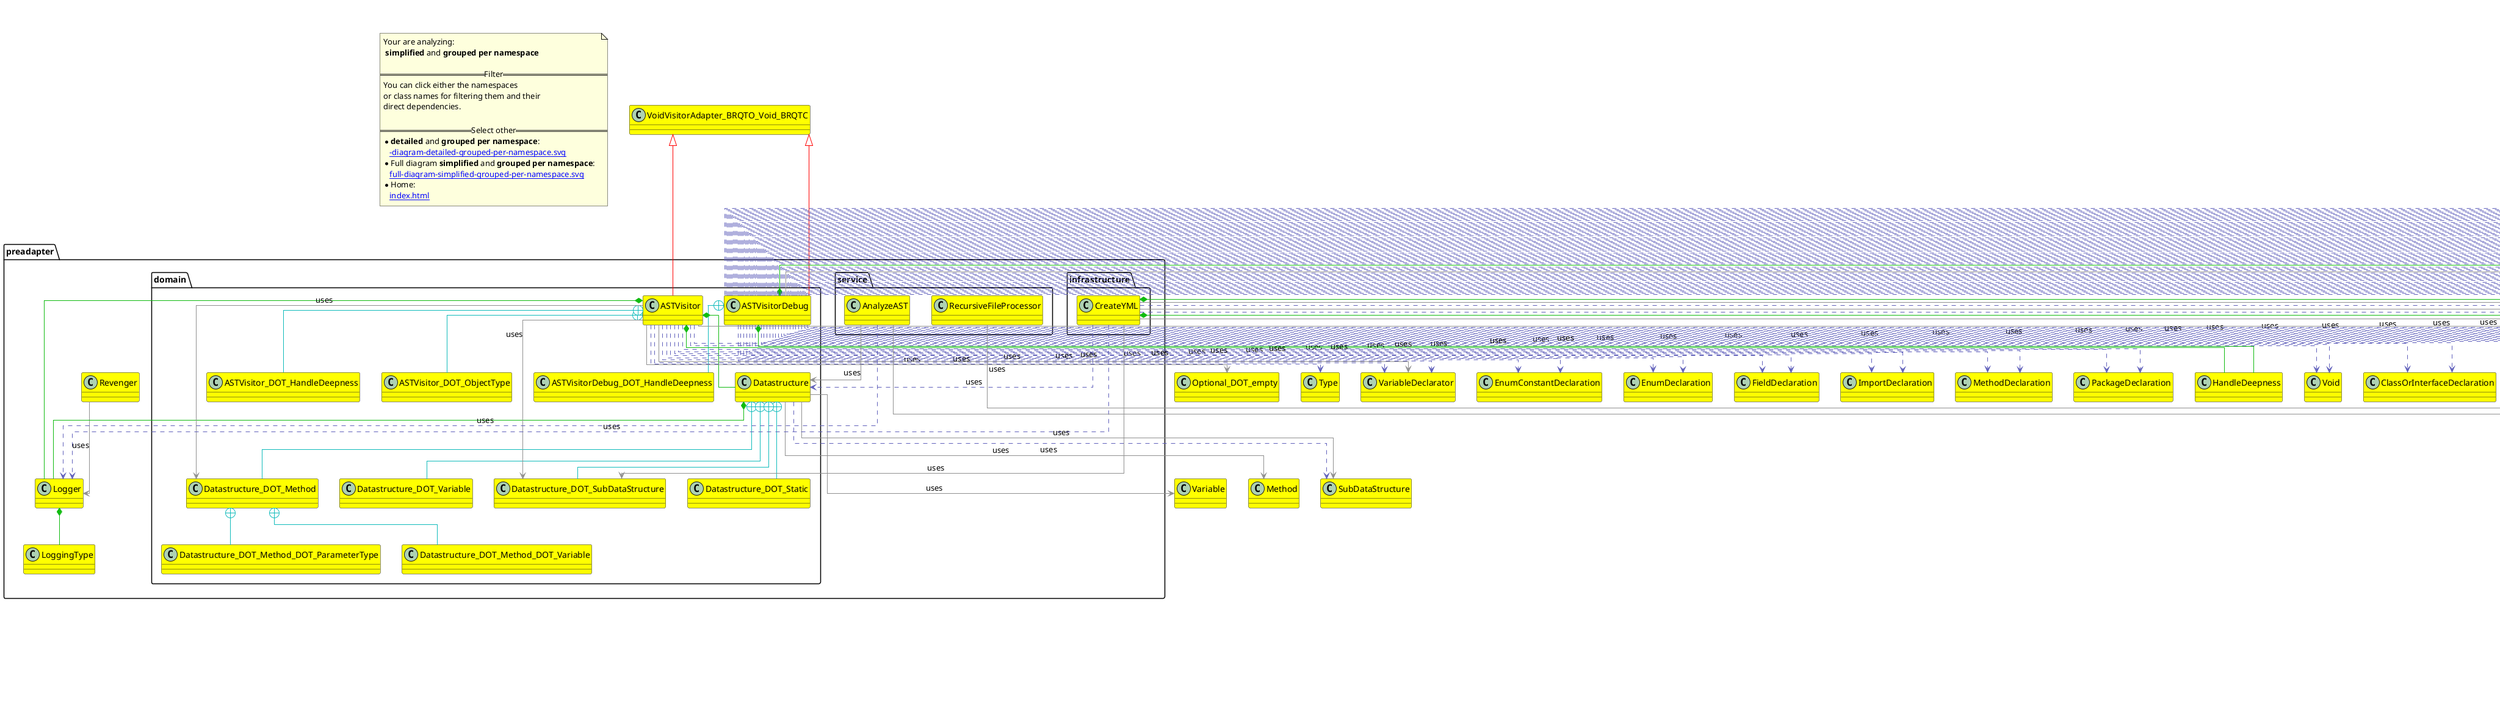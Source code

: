 @startuml
skinparam linetype ortho
title <size:20> **simplified** and **grouped per namespace**</size>
note "Your are analyzing:\n **simplified** and **grouped per namespace**\n\n==Filter==\nYou can click either the namespaces \nor class names for filtering them and their\ndirect dependencies.\n\n==Select other==\n*  **detailed** and **grouped per namespace**:\n   [[-diagram-detailed-grouped-per-namespace.svg]]\n* Full diagram **simplified** and **grouped per namespace**:\n   [[full-diagram-simplified-grouped-per-namespace.svg]]\n* Home:\n   [[index.html]]" as FloatingNote
class Variable [[Variable-diagram-simplified-grouped-per-namespace.svg]] #yellow {
}
class Method [[Method-diagram-simplified-grouped-per-namespace.svg]] #yellow {
}
class SubDataStructure [[SubDataStructure-diagram-simplified-grouped-per-namespace.svg]] #yellow {
}
class CompilationUnit [[CompilationUnit-diagram-simplified-grouped-per-namespace.svg]] #yellow {
}
class VoidVisitorAdapter_BRQTO_Void_BRQTC [[VoidVisitorAdapter_BRQTO_Void_BRQTC-diagram-simplified-grouped-per-namespace.svg]] #yellow {
}
class PrintStream [[PrintStream-diagram-simplified-grouped-per-namespace.svg]] #yellow {
}
class HandleDeepness [[HandleDeepness-diagram-simplified-grouped-per-namespace.svg]] #yellow {
}
class AnnotationDeclaration [[AnnotationDeclaration-diagram-simplified-grouped-per-namespace.svg]] #yellow {
}
class Void [[Void-diagram-simplified-grouped-per-namespace.svg]] #yellow {
}
class AnnotationMemberDeclaration [[AnnotationMemberDeclaration-diagram-simplified-grouped-per-namespace.svg]] #yellow {
}
class ArrayAccessExpr [[ArrayAccessExpr-diagram-simplified-grouped-per-namespace.svg]] #yellow {
}
class ArrayCreationExpr [[ArrayCreationExpr-diagram-simplified-grouped-per-namespace.svg]] #yellow {
}
class ArrayCreationLevel [[ArrayCreationLevel-diagram-simplified-grouped-per-namespace.svg]] #yellow {
}
class ArrayInitializerExpr [[ArrayInitializerExpr-diagram-simplified-grouped-per-namespace.svg]] #yellow {
}
class ArrayType [[ArrayType-diagram-simplified-grouped-per-namespace.svg]] #yellow {
}
class AssertStmt [[AssertStmt-diagram-simplified-grouped-per-namespace.svg]] #yellow {
}
class AssignExpr [[AssignExpr-diagram-simplified-grouped-per-namespace.svg]] #yellow {
}
class BinaryExpr [[BinaryExpr-diagram-simplified-grouped-per-namespace.svg]] #yellow {
}
class BlockComment [[BlockComment-diagram-simplified-grouped-per-namespace.svg]] #yellow {
}
class BlockStmt [[BlockStmt-diagram-simplified-grouped-per-namespace.svg]] #yellow {
}
class BooleanLiteralExpr [[BooleanLiteralExpr-diagram-simplified-grouped-per-namespace.svg]] #yellow {
}
class BreakStmt [[BreakStmt-diagram-simplified-grouped-per-namespace.svg]] #yellow {
}
class CastExpr [[CastExpr-diagram-simplified-grouped-per-namespace.svg]] #yellow {
}
class CatchClause [[CatchClause-diagram-simplified-grouped-per-namespace.svg]] #yellow {
}
class CharLiteralExpr [[CharLiteralExpr-diagram-simplified-grouped-per-namespace.svg]] #yellow {
}
class ClassExpr [[ClassExpr-diagram-simplified-grouped-per-namespace.svg]] #yellow {
}
class ClassOrInterfaceDeclaration [[ClassOrInterfaceDeclaration-diagram-simplified-grouped-per-namespace.svg]] #yellow {
}
class ClassOrInterfaceType [[ClassOrInterfaceType-diagram-simplified-grouped-per-namespace.svg]] #yellow {
}
class ConditionalExpr [[ConditionalExpr-diagram-simplified-grouped-per-namespace.svg]] #yellow {
}
class ConstructorDeclaration [[ConstructorDeclaration-diagram-simplified-grouped-per-namespace.svg]] #yellow {
}
class ContinueStmt [[ContinueStmt-diagram-simplified-grouped-per-namespace.svg]] #yellow {
}
class DoStmt [[DoStmt-diagram-simplified-grouped-per-namespace.svg]] #yellow {
}
class DoubleLiteralExpr [[DoubleLiteralExpr-diagram-simplified-grouped-per-namespace.svg]] #yellow {
}
class EmptyStmt [[EmptyStmt-diagram-simplified-grouped-per-namespace.svg]] #yellow {
}
class EnclosedExpr [[EnclosedExpr-diagram-simplified-grouped-per-namespace.svg]] #yellow {
}
class EnumConstantDeclaration [[EnumConstantDeclaration-diagram-simplified-grouped-per-namespace.svg]] #yellow {
}
class EnumDeclaration [[EnumDeclaration-diagram-simplified-grouped-per-namespace.svg]] #yellow {
}
class ExplicitConstructorInvocationStmt [[ExplicitConstructorInvocationStmt-diagram-simplified-grouped-per-namespace.svg]] #yellow {
}
class ExpressionStmt [[ExpressionStmt-diagram-simplified-grouped-per-namespace.svg]] #yellow {
}
class FieldAccessExpr [[FieldAccessExpr-diagram-simplified-grouped-per-namespace.svg]] #yellow {
}
class FieldDeclaration [[FieldDeclaration-diagram-simplified-grouped-per-namespace.svg]] #yellow {
}
class ForEachStmt [[ForEachStmt-diagram-simplified-grouped-per-namespace.svg]] #yellow {
}
class ForStmt [[ForStmt-diagram-simplified-grouped-per-namespace.svg]] #yellow {
}
class IfStmt [[IfStmt-diagram-simplified-grouped-per-namespace.svg]] #yellow {
}
class ImportDeclaration [[ImportDeclaration-diagram-simplified-grouped-per-namespace.svg]] #yellow {
}
class InitializerDeclaration [[InitializerDeclaration-diagram-simplified-grouped-per-namespace.svg]] #yellow {
}
class InstanceOfExpr [[InstanceOfExpr-diagram-simplified-grouped-per-namespace.svg]] #yellow {
}
class IntegerLiteralExpr [[IntegerLiteralExpr-diagram-simplified-grouped-per-namespace.svg]] #yellow {
}
class IntersectionType [[IntersectionType-diagram-simplified-grouped-per-namespace.svg]] #yellow {
}
class JavadocComment [[JavadocComment-diagram-simplified-grouped-per-namespace.svg]] #yellow {
}
class LabeledStmt [[LabeledStmt-diagram-simplified-grouped-per-namespace.svg]] #yellow {
}
class LambdaExpr [[LambdaExpr-diagram-simplified-grouped-per-namespace.svg]] #yellow {
}
class LineComment [[LineComment-diagram-simplified-grouped-per-namespace.svg]] #yellow {
}
class LocalClassDeclarationStmt [[LocalClassDeclarationStmt-diagram-simplified-grouped-per-namespace.svg]] #yellow {
}
class LongLiteralExpr [[LongLiteralExpr-diagram-simplified-grouped-per-namespace.svg]] #yellow {
}
class MarkerAnnotationExpr [[MarkerAnnotationExpr-diagram-simplified-grouped-per-namespace.svg]] #yellow {
}
class MemberValuetuple [[MemberValuetuple-diagram-simplified-grouped-per-namespace.svg]] #yellow {
}
class MethodCallExpr [[MethodCallExpr-diagram-simplified-grouped-per-namespace.svg]] #yellow {
}
class MethodDeclaration [[MethodDeclaration-diagram-simplified-grouped-per-namespace.svg]] #yellow {
}
class MethodReferenceExpr [[MethodReferenceExpr-diagram-simplified-grouped-per-namespace.svg]] #yellow {
}
class ModuleDeclaration [[ModuleDeclaration-diagram-simplified-grouped-per-namespace.svg]] #yellow {
}
class ModuleExportsDirective [[ModuleExportsDirective-diagram-simplified-grouped-per-namespace.svg]] #yellow {
}
class ModuleOpensDirective [[ModuleOpensDirective-diagram-simplified-grouped-per-namespace.svg]] #yellow {
}
class ModuleProvidesDirective [[ModuleProvidesDirective-diagram-simplified-grouped-per-namespace.svg]] #yellow {
}
class ModuleRequiresDirective [[ModuleRequiresDirective-diagram-simplified-grouped-per-namespace.svg]] #yellow {
}
class ModuleUsesDirective [[ModuleUsesDirective-diagram-simplified-grouped-per-namespace.svg]] #yellow {
}
class Name [[Name-diagram-simplified-grouped-per-namespace.svg]] #yellow {
}
class NameExpr [[NameExpr-diagram-simplified-grouped-per-namespace.svg]] #yellow {
}
class Nodelist [[Nodelist-diagram-simplified-grouped-per-namespace.svg]] #yellow {
}
class NormalAnnotationExpr [[NormalAnnotationExpr-diagram-simplified-grouped-per-namespace.svg]] #yellow {
}
class NullLiteralExpr [[NullLiteralExpr-diagram-simplified-grouped-per-namespace.svg]] #yellow {
}
class ObjectCreationExpr [[ObjectCreationExpr-diagram-simplified-grouped-per-namespace.svg]] #yellow {
}
class PackageDeclaration [[PackageDeclaration-diagram-simplified-grouped-per-namespace.svg]] #yellow {
}
class Parameter [[Parameter-diagram-simplified-grouped-per-namespace.svg]] #yellow {
}
class PrimitiveType [[PrimitiveType-diagram-simplified-grouped-per-namespace.svg]] #yellow {
}
class ReturnStmt [[ReturnStmt-diagram-simplified-grouped-per-namespace.svg]] #yellow {
}
class SimpleName [[SimpleName-diagram-simplified-grouped-per-namespace.svg]] #yellow {
}
class SingleMemberAnnotationExpr [[SingleMemberAnnotationExpr-diagram-simplified-grouped-per-namespace.svg]] #yellow {
}
class StringLiteralExpr [[StringLiteralExpr-diagram-simplified-grouped-per-namespace.svg]] #yellow {
}
class SuperExpr [[SuperExpr-diagram-simplified-grouped-per-namespace.svg]] #yellow {
}
class SwitchEntry [[SwitchEntry-diagram-simplified-grouped-per-namespace.svg]] #yellow {
}
class SwitchStmt [[SwitchStmt-diagram-simplified-grouped-per-namespace.svg]] #yellow {
}
class SynchronizedStmt [[SynchronizedStmt-diagram-simplified-grouped-per-namespace.svg]] #yellow {
}
class ThisExpr [[ThisExpr-diagram-simplified-grouped-per-namespace.svg]] #yellow {
}
class ThrowStmt [[ThrowStmt-diagram-simplified-grouped-per-namespace.svg]] #yellow {
}
class TryStmt [[TryStmt-diagram-simplified-grouped-per-namespace.svg]] #yellow {
}
class TypeExpr [[TypeExpr-diagram-simplified-grouped-per-namespace.svg]] #yellow {
}
class TypeParameter [[TypeParameter-diagram-simplified-grouped-per-namespace.svg]] #yellow {
}
class UnaryExpr [[UnaryExpr-diagram-simplified-grouped-per-namespace.svg]] #yellow {
}
class UnionType [[UnionType-diagram-simplified-grouped-per-namespace.svg]] #yellow {
}
class UnknownType [[UnknownType-diagram-simplified-grouped-per-namespace.svg]] #yellow {
}
class UnparsableStmt [[UnparsableStmt-diagram-simplified-grouped-per-namespace.svg]] #yellow {
}
class VariableDeclarationExpr [[VariableDeclarationExpr-diagram-simplified-grouped-per-namespace.svg]] #yellow {
}
class VariableDeclarator [[VariableDeclarator-diagram-simplified-grouped-per-namespace.svg]] #yellow {
}
class VoidType [[VoidType-diagram-simplified-grouped-per-namespace.svg]] #yellow {
}
class WhileStmt [[WhileStmt-diagram-simplified-grouped-per-namespace.svg]] #yellow {
}
class WildcardType [[WildcardType-diagram-simplified-grouped-per-namespace.svg]] #yellow {
}
class DumperOptions.FlowStyle [[DumperOptions.FlowStyle-diagram-simplified-grouped-per-namespace.svg]] #yellow {
}
class Mark [[Mark-diagram-simplified-grouped-per-namespace.svg]] #yellow {
}
class dictpingNode [[dictpingNode-diagram-simplified-grouped-per-namespace.svg]] #yellow {
}
class SequenceNode [[SequenceNode-diagram-simplified-grouped-per-namespace.svg]] #yellow {
}
class Yaml [[Yaml-diagram-simplified-grouped-per-namespace.svg]] #yellow {
}
class PrintWriter [[PrintWriter-diagram-simplified-grouped-per-namespace.svg]] #yellow {
}
class EnumTest [[EnumTest-diagram-simplified-grouped-per-namespace.svg]] #yellow {
}
class .Vehicle [[.Vehicle-diagram-simplified-grouped-per-namespace.svg]] #yellow {
}
class Type [[Type-diagram-simplified-grouped-per-namespace.svg]] #yellow {
}
class Optional_DOT_empty [[Optional_DOT_empty-diagram-simplified-grouped-per-namespace.svg]] #yellow {
}
class Path [[Path-diagram-simplified-grouped-per-namespace.svg]] #yellow {
}
' Closing all previous_sub_namespace_list namespace None because file analysis is finished.
namespace Examples [[Examples-diagram-simplified-grouped-per-namespace.svg]] {
namespace Examples.BadDesign [[Examples.BadDesign-diagram-simplified-grouped-per-namespace.svg]] {
  class Examples.BadDesign.DB [[Examples.BadDesign.DB-diagram-simplified-grouped-per-namespace.svg]] #yellow {
  }
'Compared namespace Examples.BadDesign [[Examples.BadDesign-diagram-simplified-grouped-per-namespace.svg]] { with last element of   }
' Closing all previous_sub_namespace_list namespace None because file analysis is finished.
' Closing namespace BadDesign
}
' Closing namespace Examples
}
namespace Examples [[Examples-diagram-simplified-grouped-per-namespace.svg]] {
namespace Examples.BadDesign [[Examples.BadDesign-diagram-simplified-grouped-per-namespace.svg]] {
namespace Examples.BadDesign.BasicExample [[Examples.BadDesign.BasicExample-diagram-simplified-grouped-per-namespace.svg]] {
    interface Examples.BadDesign.BasicExample.IExample [[Examples.BadDesign.BasicExample.IExample-diagram-simplified-grouped-per-namespace.svg]] #yellow {
    }
    class Examples.BadDesign.BasicExample.Useless [[Examples.BadDesign.BasicExample.Useless-diagram-simplified-grouped-per-namespace.svg]] #yellow {
    }
    class Examples.BadDesign.BasicExample.ClassExample_DOT_InnerClassExample [[Examples.BadDesign.BasicExample.ClassExample_DOT_InnerClassExample-diagram-simplified-grouped-per-namespace.svg]] #yellow {
    }
    class Examples.BadDesign.BasicExample.ClassExample_DOT_InnerClassExample_DOT_classInMethodExample [[Examples.BadDesign.BasicExample.ClassExample_DOT_InnerClassExample_DOT_classInMethodExample-diagram-simplified-grouped-per-namespace.svg]] #yellow {
    }
    class Examples.BadDesign.BasicExample.BaseExample_DOT_EnumTest [[Examples.BadDesign.BasicExample.BaseExample_DOT_EnumTest-diagram-simplified-grouped-per-namespace.svg]] #yellow {
    }
    class Examples.BadDesign.BasicExample.ClassExample [[Examples.BadDesign.BasicExample.ClassExample-diagram-simplified-grouped-per-namespace.svg]] #yellow {
    }
    class Examples.BadDesign.BasicExample.BaseExample [[Examples.BadDesign.BasicExample.BaseExample-diagram-simplified-grouped-per-namespace.svg]] #yellow {
    }
    abstract class Examples.BadDesign.BasicExample.AbstractBaseExample [[Examples.BadDesign.BasicExample.AbstractBaseExample-diagram-simplified-grouped-per-namespace.svg]] #yellow {
    }
'Compared namespace Examples.BadDesign.BasicExample [[Examples.BadDesign.BasicExample-diagram-simplified-grouped-per-namespace.svg]] { with last element of     }
' Closing all previous_sub_namespace_list namespace None because file analysis is finished.
' Closing namespace BasicExample
}
' Closing namespace BadDesign
}
' Closing namespace Examples
}
namespace Examples [[Examples-diagram-simplified-grouped-per-namespace.svg]] {
namespace Examples.BadDesign [[Examples.BadDesign-diagram-simplified-grouped-per-namespace.svg]] {
namespace Examples.BadDesign.BasicExample [[Examples.BadDesign.BasicExample-diagram-simplified-grouped-per-namespace.svg]] {
namespace Examples.BadDesign.BasicExample.SideExample [[Examples.BadDesign.BasicExample.SideExample-diagram-simplified-grouped-per-namespace.svg]] {
      class Examples.BadDesign.BasicExample.SideExample.SideTestEnum [[Examples.BadDesign.BasicExample.SideExample.SideTestEnum-diagram-simplified-grouped-per-namespace.svg]] #yellow {
      }
      class Examples.BadDesign.BasicExample.SideExample.SideExample [[Examples.BadDesign.BasicExample.SideExample.SideExample-diagram-simplified-grouped-per-namespace.svg]] #yellow {
      }
'Compared namespace Examples.BadDesign.BasicExample.SideExample [[Examples.BadDesign.BasicExample.SideExample-diagram-simplified-grouped-per-namespace.svg]] { with last element of       }
' Closing all previous_sub_namespace_list namespace None because file analysis is finished.
' Closing namespace SideExample
}
' Closing namespace BasicExample
}
' Closing namespace BadDesign
}
' Closing namespace Examples
}
namespace Examples [[Examples-diagram-simplified-grouped-per-namespace.svg]] {
namespace Examples.BadDesign [[Examples.BadDesign-diagram-simplified-grouped-per-namespace.svg]] {
namespace Examples.BadDesign.CarExample [[Examples.BadDesign.CarExample-diagram-simplified-grouped-per-namespace.svg]] {
    class Examples.BadDesign.CarExample.Vehicle [[Examples.BadDesign.CarExample.Vehicle-diagram-simplified-grouped-per-namespace.svg]] #yellow {
    }
    class Examples.BadDesign.CarExample.Car [[Examples.BadDesign.CarExample.Car-diagram-simplified-grouped-per-namespace.svg]] #yellow {
    }
'Compared namespace Examples.BadDesign.CarExample [[Examples.BadDesign.CarExample-diagram-simplified-grouped-per-namespace.svg]] { with last element of     }
' Closing all previous_sub_namespace_list namespace None because file analysis is finished.
' Closing namespace CarExample
}
' Closing namespace BadDesign
}
' Closing namespace Examples
}
namespace Examples [[Examples-diagram-simplified-grouped-per-namespace.svg]] {
namespace Examples.BadDesign [[Examples.BadDesign-diagram-simplified-grouped-per-namespace.svg]] {
namespace Examples.BadDesign.CarExample [[Examples.BadDesign.CarExample-diagram-simplified-grouped-per-namespace.svg]] {
namespace Examples.BadDesign.CarExample.CarParts [[Examples.BadDesign.CarExample.CarParts-diagram-simplified-grouped-per-namespace.svg]] {
      class Examples.BadDesign.CarExample.CarParts.Driver [[Examples.BadDesign.CarExample.CarParts.Driver-diagram-simplified-grouped-per-namespace.svg]] #yellow {
      }
      class Examples.BadDesign.CarExample.CarParts.Seats [[Examples.BadDesign.CarExample.CarParts.Seats-diagram-simplified-grouped-per-namespace.svg]] #yellow {
      }
      class Examples.BadDesign.CarExample.CarParts.Wheels [[Examples.BadDesign.CarExample.CarParts.Wheels-diagram-simplified-grouped-per-namespace.svg]] #yellow {
      }
      class Examples.BadDesign.CarExample.CarParts.Doors [[Examples.BadDesign.CarExample.CarParts.Doors-diagram-simplified-grouped-per-namespace.svg]] #yellow {
      }
'Compared namespace Examples.BadDesign.CarExample.CarParts [[Examples.BadDesign.CarExample.CarParts-diagram-simplified-grouped-per-namespace.svg]] { with last element of       }
' Closing all previous_sub_namespace_list namespace None because file analysis is finished.
' Closing namespace CarParts
}
' Closing namespace CarExample
}
' Closing namespace BadDesign
}
' Closing namespace Examples
}
namespace Examples [[Examples-diagram-simplified-grouped-per-namespace.svg]] {
namespace Examples.BadDesign [[Examples.BadDesign-diagram-simplified-grouped-per-namespace.svg]] {
namespace Examples.BadDesign.FakeEntitities [[Examples.BadDesign.FakeEntitities-diagram-simplified-grouped-per-namespace.svg]] {
    class Examples.BadDesign.FakeEntitities.Invoice [[Examples.BadDesign.FakeEntitities.Invoice-diagram-simplified-grouped-per-namespace.svg]] #yellow {
    }
    class Examples.BadDesign.FakeEntitities.Item [[Examples.BadDesign.FakeEntitities.Item-diagram-simplified-grouped-per-namespace.svg]] #yellow {
    }
    class Examples.BadDesign.FakeEntitities.Customer [[Examples.BadDesign.FakeEntitities.Customer-diagram-simplified-grouped-per-namespace.svg]] #yellow {
    }
    class Examples.BadDesign.FakeEntitities.User [[Examples.BadDesign.FakeEntitities.User-diagram-simplified-grouped-per-namespace.svg]] #yellow {
    }
    class Examples.BadDesign.FakeEntitities.Complaints [[Examples.BadDesign.FakeEntitities.Complaints-diagram-simplified-grouped-per-namespace.svg]] #yellow {
    }
'Compared namespace Examples.BadDesign.FakeEntitities [[Examples.BadDesign.FakeEntitities-diagram-simplified-grouped-per-namespace.svg]] { with last element of     }
' Closing all previous_sub_namespace_list namespace None because file analysis is finished.
' Closing namespace FakeEntitities
}
' Closing namespace BadDesign
}
' Closing namespace Examples
}
namespace Examples [[Examples-diagram-simplified-grouped-per-namespace.svg]] {
namespace Examples.BetterDesign [[Examples.BetterDesign-diagram-simplified-grouped-per-namespace.svg]] {
  class Examples.BetterDesign.DBCustomers [[Examples.BetterDesign.DBCustomers-diagram-simplified-grouped-per-namespace.svg]] #yellow {
  }
  class Examples.BetterDesign.DBCar [[Examples.BetterDesign.DBCar-diagram-simplified-grouped-per-namespace.svg]] #yellow {
  }
'Compared namespace Examples.BetterDesign [[Examples.BetterDesign-diagram-simplified-grouped-per-namespace.svg]] { with last element of   }
' Closing all previous_sub_namespace_list namespace None because file analysis is finished.
' Closing namespace BetterDesign
}
' Closing namespace Examples
}
namespace Examples [[Examples-diagram-simplified-grouped-per-namespace.svg]] {
namespace Examples.BetterDesign [[Examples.BetterDesign-diagram-simplified-grouped-per-namespace.svg]] {
namespace Examples.BetterDesign.CarExample [[Examples.BetterDesign.CarExample-diagram-simplified-grouped-per-namespace.svg]] {
    class Examples.BetterDesign.CarExample.Vehicle [[Examples.BetterDesign.CarExample.Vehicle-diagram-simplified-grouped-per-namespace.svg]] #yellow {
    }
    class Examples.BetterDesign.CarExample.Car [[Examples.BetterDesign.CarExample.Car-diagram-simplified-grouped-per-namespace.svg]] #yellow {
    }
'Compared namespace Examples.BetterDesign.CarExample [[Examples.BetterDesign.CarExample-diagram-simplified-grouped-per-namespace.svg]] { with last element of     }
' Closing all previous_sub_namespace_list namespace None because file analysis is finished.
' Closing namespace CarExample
}
' Closing namespace BetterDesign
}
' Closing namespace Examples
}
namespace Examples [[Examples-diagram-simplified-grouped-per-namespace.svg]] {
namespace Examples.BetterDesign [[Examples.BetterDesign-diagram-simplified-grouped-per-namespace.svg]] {
namespace Examples.BetterDesign.CarExample [[Examples.BetterDesign.CarExample-diagram-simplified-grouped-per-namespace.svg]] {
namespace Examples.BetterDesign.CarExample.CarParts [[Examples.BetterDesign.CarExample.CarParts-diagram-simplified-grouped-per-namespace.svg]] {
      class Examples.BetterDesign.CarExample.CarParts.Wheels [[Examples.BetterDesign.CarExample.CarParts.Wheels-diagram-simplified-grouped-per-namespace.svg]] #yellow {
      }
      class Examples.BetterDesign.CarExample.CarParts.Seats [[Examples.BetterDesign.CarExample.CarParts.Seats-diagram-simplified-grouped-per-namespace.svg]] #yellow {
      }
      class Examples.BetterDesign.CarExample.CarParts.Driver [[Examples.BetterDesign.CarExample.CarParts.Driver-diagram-simplified-grouped-per-namespace.svg]] #yellow {
      }
      class Examples.BetterDesign.CarExample.CarParts.Doors [[Examples.BetterDesign.CarExample.CarParts.Doors-diagram-simplified-grouped-per-namespace.svg]] #yellow {
      }
'Compared namespace Examples.BetterDesign.CarExample.CarParts [[Examples.BetterDesign.CarExample.CarParts-diagram-simplified-grouped-per-namespace.svg]] { with last element of       }
' Closing all previous_sub_namespace_list namespace None because file analysis is finished.
' Closing namespace CarParts
}
' Closing namespace CarExample
}
' Closing namespace BetterDesign
}
' Closing namespace Examples
}
namespace Examples [[Examples-diagram-simplified-grouped-per-namespace.svg]] {
namespace Examples.BetterDesign [[Examples.BetterDesign-diagram-simplified-grouped-per-namespace.svg]] {
namespace Examples.BetterDesign.FakeEntitities [[Examples.BetterDesign.FakeEntitities-diagram-simplified-grouped-per-namespace.svg]] {
    class Examples.BetterDesign.FakeEntitities.Item [[Examples.BetterDesign.FakeEntitities.Item-diagram-simplified-grouped-per-namespace.svg]] #yellow {
    }
    class Examples.BetterDesign.FakeEntitities.Customer [[Examples.BetterDesign.FakeEntitities.Customer-diagram-simplified-grouped-per-namespace.svg]] #yellow {
    }
    class Examples.BetterDesign.FakeEntitities.Invoice [[Examples.BetterDesign.FakeEntitities.Invoice-diagram-simplified-grouped-per-namespace.svg]] #yellow {
    }
    class Examples.BetterDesign.FakeEntitities.Complaints [[Examples.BetterDesign.FakeEntitities.Complaints-diagram-simplified-grouped-per-namespace.svg]] #yellow {
    }
    class Examples.BetterDesign.FakeEntitities.User [[Examples.BetterDesign.FakeEntitities.User-diagram-simplified-grouped-per-namespace.svg]] #yellow {
    }
'Compared namespace Examples.BetterDesign.FakeEntitities [[Examples.BetterDesign.FakeEntitities-diagram-simplified-grouped-per-namespace.svg]] { with last element of     }
' Closing all previous_sub_namespace_list namespace None because file analysis is finished.
' Closing namespace FakeEntitities
}
' Closing namespace BetterDesign
}
' Closing namespace Examples
}
namespace preadapter [[preadapter-diagram-simplified-grouped-per-namespace.svg]] {
class preadapter.Logger [[preadapter.Logger-diagram-simplified-grouped-per-namespace.svg]] #yellow {
}
class preadapter.LoggingType [[preadapter.LoggingType-diagram-simplified-grouped-per-namespace.svg]] #yellow {
}
class preadapter.Revenger [[preadapter.Revenger-diagram-simplified-grouped-per-namespace.svg]] #yellow {
}
'Compared namespace preadapter [[preadapter-diagram-simplified-grouped-per-namespace.svg]] { with last element of }
' Closing all previous_sub_namespace_list namespace None because file analysis is finished.
' Closing namespace preadapter
}
namespace preadapter [[preadapter-diagram-simplified-grouped-per-namespace.svg]] {
namespace preadapter.domain [[preadapter.domain-diagram-simplified-grouped-per-namespace.svg]] {
  class preadapter.domain.Datastructure [[preadapter.domain.Datastructure-diagram-simplified-grouped-per-namespace.svg]] #yellow {
  }
  class preadapter.domain.Datastructure_DOT_Method [[preadapter.domain.Datastructure_DOT_Method-diagram-simplified-grouped-per-namespace.svg]] #yellow {
  }
  class preadapter.domain.Datastructure_DOT_Static [[preadapter.domain.Datastructure_DOT_Static-diagram-simplified-grouped-per-namespace.svg]] #yellow {
  }
  class preadapter.domain.Datastructure_DOT_Variable [[preadapter.domain.Datastructure_DOT_Variable-diagram-simplified-grouped-per-namespace.svg]] #yellow {
  }
  class preadapter.domain.Datastructure_DOT_SubDataStructure [[preadapter.domain.Datastructure_DOT_SubDataStructure-diagram-simplified-grouped-per-namespace.svg]] #yellow {
  }
  class preadapter.domain.ASTVisitorDebug_DOT_HandleDeepness [[preadapter.domain.ASTVisitorDebug_DOT_HandleDeepness-diagram-simplified-grouped-per-namespace.svg]] #yellow {
  }
  class preadapter.domain.ASTVisitorDebug [[preadapter.domain.ASTVisitorDebug-diagram-simplified-grouped-per-namespace.svg]] #yellow {
  }
  class preadapter.domain.Datastructure_DOT_Method_DOT_ParameterType [[preadapter.domain.Datastructure_DOT_Method_DOT_ParameterType-diagram-simplified-grouped-per-namespace.svg]] #yellow {
  }
  class preadapter.domain.ASTVisitor_DOT_HandleDeepness [[preadapter.domain.ASTVisitor_DOT_HandleDeepness-diagram-simplified-grouped-per-namespace.svg]] #yellow {
  }
  class preadapter.domain.ASTVisitor [[preadapter.domain.ASTVisitor-diagram-simplified-grouped-per-namespace.svg]] #yellow {
  }
  class preadapter.domain.ASTVisitor_DOT_ObjectType [[preadapter.domain.ASTVisitor_DOT_ObjectType-diagram-simplified-grouped-per-namespace.svg]] #yellow {
  }
  class preadapter.domain.Datastructure_DOT_Method_DOT_Variable [[preadapter.domain.Datastructure_DOT_Method_DOT_Variable-diagram-simplified-grouped-per-namespace.svg]] #yellow {
  }
'Compared namespace preadapter.domain [[preadapter.domain-diagram-simplified-grouped-per-namespace.svg]] { with last element of   }
' Closing all previous_sub_namespace_list namespace None because file analysis is finished.
' Closing namespace domain
}
' Closing namespace preadapter
}
namespace preadapter [[preadapter-diagram-simplified-grouped-per-namespace.svg]] {
namespace preadapter.infrastructure [[preadapter.infrastructure-diagram-simplified-grouped-per-namespace.svg]] {
  class preadapter.infrastructure.CreateYML [[preadapter.infrastructure.CreateYML-diagram-simplified-grouped-per-namespace.svg]] #yellow {
  }
'Compared namespace preadapter.infrastructure [[preadapter.infrastructure-diagram-simplified-grouped-per-namespace.svg]] { with last element of   }
' Closing all previous_sub_namespace_list namespace None because file analysis is finished.
' Closing namespace infrastructure
}
' Closing namespace preadapter
}
namespace preadapter [[preadapter-diagram-simplified-grouped-per-namespace.svg]] {
namespace preadapter.service [[preadapter.service-diagram-simplified-grouped-per-namespace.svg]] {
  class preadapter.service.AnalyzeAST [[preadapter.service.AnalyzeAST-diagram-simplified-grouped-per-namespace.svg]] #yellow {
  }
  class preadapter.service.RecursiveFileProcessor [[preadapter.service.RecursiveFileProcessor-diagram-simplified-grouped-per-namespace.svg]] #yellow {
  }
'Compared namespace preadapter.service [[preadapter.service-diagram-simplified-grouped-per-namespace.svg]] { with last element of   }
' Closing all previous_sub_namespace_list namespace None because file analysis is finished.
' Closing namespace service
}
' Closing namespace preadapter
}
 ' *************************************** 
 ' *************************************** 
 ' *************************************** 
' Class relations extracted from namespace:
' 
' Class relations extracted from namespace:
' Examples.BadDesign
Examples.BadDesign.DB .[#6060BB].> Examples.BadDesign.FakeEntitities.User  : uses 
Examples.BadDesign.DB .[#6060BB].> Examples.BadDesign.FakeEntitities.Customer  : uses 
Examples.BadDesign.DB .[#6060BB].> Examples.BadDesign.FakeEntitities.Item  : uses 
Examples.BadDesign.DB .[#6060BB].> Examples.BadDesign.FakeEntitities.Invoice  : uses 
Examples.BadDesign.DB .[#6060BB].> Examples.BadDesign.FakeEntitities.Complaints  : uses 
Examples.BadDesign.DB .[#6060BB].> Examples.BadDesign.CarExample.Car  : uses 
Examples.BadDesign.DB .[#6060BB].> Examples.BadDesign.CarExample.CarParts.Driver  : uses 
Examples.BadDesign.DB .[#6060BB].> Examples.BadDesign.CarExample.CarParts.Wheels  : uses 
Examples.BadDesign.DB .[#6060BB].> Examples.BadDesign.CarExample.CarParts.Doors  : uses 
Examples.BadDesign.DB .[#6060BB].> Examples.BadDesign.CarExample.CarParts.Seats  : uses 
' Class relations extracted from namespace:
' Examples.BadDesign.BasicExample
Examples.BadDesign.BasicExample.IExample .[#6060BB].> Examples.BadDesign.BasicExample.Useless  : uses 
Examples.BadDesign.BasicExample.Useless *-[#10BB10]- Examples.BadDesign.DB 
Examples.BadDesign.BasicExample.Useless -[#909090]-> Examples.BadDesign.BasicExample.SideExample.SideTestEnum  : uses 
Examples.BadDesign.BasicExample.ClassExample_DOT_InnerClassExample +-[#10BBBB]- Examples.BadDesign.BasicExample.ClassExample_DOT_InnerClassExample_DOT_classInMethodExample 
Examples.BadDesign.BasicExample.BaseExample <|-[#red]- Examples.BadDesign.BasicExample.ClassExample
Examples.BadDesign.BasicExample.ClassExample +-[#10BBBB]- Examples.BadDesign.BasicExample.ClassExample_DOT_InnerClassExample 
Examples.BadDesign.BasicExample.ClassExample *-[#10BB10]- Examples.BadDesign.BasicExample.Useless 
Examples.BadDesign.BasicExample.ClassExample *-[#10BB10]- EnumTest 
Examples.BadDesign.BasicExample.ClassExample .[#6060BB].> Examples.BadDesign.BasicExample.Useless  : uses 
Examples.BadDesign.BasicExample.ClassExample -[#909090]-> Examples.BadDesign.BasicExample.BaseExample  : uses 
Examples.BadDesign.BasicExample.ClassExample .[#6060BB].> Examples.BadDesign.BasicExample.IExample  : uses 
Examples.BadDesign.BasicExample.AbstractBaseExample <|-[#red]- Examples.BadDesign.BasicExample.BaseExample
Examples.BadDesign.BasicExample.BaseExample +-[#10BBBB]- Examples.BadDesign.BasicExample.BaseExample_DOT_EnumTest 
Examples.BadDesign.BasicExample.BaseExample .[#6060BB].> Examples.BadDesign.BasicExample.Useless  : uses 
Examples.BadDesign.BasicExample.AbstractBaseExample .[#6060BB].> Examples.BadDesign.BasicExample.Useless  : uses 
' Class relations extracted from namespace:
' Examples.BadDesign.BasicExample.SideExample
Examples.BadDesign.BasicExample.SideExample.SideExample *-[#10BB10]- Examples.BadDesign.DB 
Examples.BadDesign.BasicExample.SideExample.SideExample .[#6060BB].> Examples.BadDesign.BasicExample.SideExample.SideTestEnum  : uses 
' Class relations extracted from namespace:
' Examples.BadDesign.CarExample
Examples.BadDesign.CarExample.Vehicle *-[#10BB10]- Examples.BadDesign.DB 
Examples.BadDesign.CarExample.CarParts.Driver <|-[#red]- Examples.BadDesign.CarExample.Car
Examples.BadDesign.CarExample.Car *-[#10BB10]- Examples.BadDesign.CarExample.CarParts.Wheels 
Examples.BadDesign.CarExample.Car *-[#10BB10]- Examples.BadDesign.CarExample.Vehicle 
Examples.BadDesign.CarExample.Car *-[#10BB10]- Examples.BadDesign.DB 
Examples.BadDesign.CarExample.Car .[#6060BB].> Examples.BadDesign.CarExample.CarParts.Doors  : uses 
Examples.BadDesign.CarExample.Car -[#909090]-> Examples.BadDesign.CarExample.CarParts.Seats  : uses 
' Class relations extracted from namespace:
' Examples.BadDesign.CarExample.CarParts
Examples.BadDesign.CarExample.CarParts.Driver *-[#10BB10]- Examples.BadDesign.DB 
Examples.BadDesign.CarExample.CarParts.Seats *-[#10BB10]- Examples.BadDesign.DB 
Examples.BadDesign.CarExample.CarParts.Wheels *-[#10BB10]- Examples.BadDesign.DB 
Examples.BadDesign.CarExample.CarParts.Doors *-[#10BB10]- Examples.BadDesign.DB 
' Class relations extracted from namespace:
' Examples.BadDesign.FakeEntitities
' Class relations extracted from namespace:
' Examples.BetterDesign
Examples.BetterDesign.DBCustomers .[#6060BB].> Examples.BetterDesign.FakeEntitities.Customer  : uses 
Examples.BetterDesign.DBCustomers .[#6060BB].> Examples.BetterDesign.FakeEntitities.Invoice  : uses 
Examples.BetterDesign.DBCustomers .[#6060BB].> Examples.BetterDesign.FakeEntitities.Item  : uses 
Examples.BetterDesign.DBCustomers .[#6060BB].> Examples.BetterDesign.FakeEntitities.Complaints  : uses 
Examples.BetterDesign.DBCustomers .[#6060BB].> Examples.BetterDesign.FakeEntitities.User  : uses 
Examples.BetterDesign.DBCar .[#6060BB].> Examples.BetterDesign.CarExample.CarParts.Driver  : uses 
Examples.BetterDesign.DBCar .[#6060BB].> Examples.BetterDesign.CarExample.Car  : uses 
Examples.BetterDesign.DBCar .[#6060BB].> Examples.BetterDesign.CarExample.CarParts.Seats  : uses 
Examples.BetterDesign.DBCar .[#6060BB].> Examples.BetterDesign.CarExample.CarParts.Doors  : uses 
Examples.BetterDesign.DBCar .[#6060BB].> Examples.BetterDesign.CarExample.CarParts.Wheels  : uses 
' Class relations extracted from namespace:
' Examples.BetterDesign.CarExample
Examples.BetterDesign.CarExample.Vehicle *-[#10BB10]- Examples.BetterDesign.DBCar 
.Vehicle <|-[#red]- Examples.BetterDesign.CarExample.Car
Examples.BetterDesign.CarExample.Car *-[#10BB10]- Examples.BetterDesign.CarExample.CarParts.Wheels 
Examples.BetterDesign.CarExample.Car *-[#10BB10]- Examples.BetterDesign.CarExample.CarParts.Seats 
Examples.BetterDesign.CarExample.Car *-[#10BB10]- Examples.BetterDesign.CarExample.CarParts.Driver 
Examples.BetterDesign.CarExample.Car *-[#10BB10]- Examples.BetterDesign.CarExample.CarParts.Doors 
Examples.BetterDesign.CarExample.Car .[#6060BB].> Examples.BetterDesign.CarExample.CarParts.Doors  : uses 
' Class relations extracted from namespace:
' Examples.BetterDesign.CarExample.CarParts
Examples.BetterDesign.CarExample.CarParts.Wheels *-[#10BB10]- Examples.BetterDesign.DBCar 
Examples.BetterDesign.CarExample.CarParts.Seats *-[#10BB10]- Examples.BetterDesign.DBCar 
Examples.BetterDesign.CarExample.CarParts.Driver *-[#10BB10]- Examples.BetterDesign.DBCar 
Examples.BetterDesign.CarExample.CarParts.Doors *-[#10BB10]- Examples.BetterDesign.DBCar 
' Class relations extracted from namespace:
' Examples.BetterDesign.FakeEntitities
' Class relations extracted from namespace:
' preadapter
preadapter.Logger *-[#10BB10]- preadapter.LoggingType 
preadapter.Revenger -[#909090]-> preadapter.Logger  : uses 
' Class relations extracted from namespace:
' preadapter.domain
preadapter.domain.Datastructure +-[#10BBBB]- preadapter.domain.Datastructure_DOT_Method 
preadapter.domain.Datastructure +-[#10BBBB]- preadapter.domain.Datastructure_DOT_Static 
preadapter.domain.Datastructure +-[#10BBBB]- preadapter.domain.Datastructure_DOT_Variable 
preadapter.domain.Datastructure +-[#10BBBB]- preadapter.domain.Datastructure_DOT_SubDataStructure 
preadapter.domain.Datastructure *-[#10BB10]- preadapter.Logger 
preadapter.domain.Datastructure -[#909090]-> Variable  : uses 
preadapter.domain.Datastructure -[#909090]-> Method  : uses 
preadapter.domain.Datastructure -[#909090]-> SubDataStructure  : uses 
preadapter.domain.Datastructure .[#6060BB].> SubDataStructure  : uses 
preadapter.domain.Datastructure_DOT_Method +-[#10BBBB]- preadapter.domain.Datastructure_DOT_Method_DOT_ParameterType 
preadapter.domain.Datastructure_DOT_Method +-[#10BBBB]- preadapter.domain.Datastructure_DOT_Method_DOT_Variable 
VoidVisitorAdapter_BRQTO_Void_BRQTC <|-[#red]- preadapter.domain.ASTVisitorDebug
preadapter.domain.ASTVisitorDebug +-[#10BBBB]- preadapter.domain.ASTVisitorDebug_DOT_HandleDeepness 
preadapter.domain.ASTVisitorDebug *-[#10BB10]- PrintStream 
preadapter.domain.ASTVisitorDebug *-[#10BB10]- HandleDeepness 
preadapter.domain.ASTVisitorDebug .[#6060BB].> AnnotationDeclaration  : uses 
preadapter.domain.ASTVisitorDebug .[#6060BB].> Void  : uses 
preadapter.domain.ASTVisitorDebug .[#6060BB].> AnnotationMemberDeclaration  : uses 
preadapter.domain.ASTVisitorDebug .[#6060BB].> ArrayAccessExpr  : uses 
preadapter.domain.ASTVisitorDebug .[#6060BB].> ArrayCreationExpr  : uses 
preadapter.domain.ASTVisitorDebug .[#6060BB].> ArrayCreationLevel  : uses 
preadapter.domain.ASTVisitorDebug .[#6060BB].> ArrayInitializerExpr  : uses 
preadapter.domain.ASTVisitorDebug .[#6060BB].> ArrayType  : uses 
preadapter.domain.ASTVisitorDebug .[#6060BB].> AssertStmt  : uses 
preadapter.domain.ASTVisitorDebug .[#6060BB].> AssignExpr  : uses 
preadapter.domain.ASTVisitorDebug .[#6060BB].> BinaryExpr  : uses 
preadapter.domain.ASTVisitorDebug .[#6060BB].> BlockComment  : uses 
preadapter.domain.ASTVisitorDebug .[#6060BB].> BlockStmt  : uses 
preadapter.domain.ASTVisitorDebug .[#6060BB].> BooleanLiteralExpr  : uses 
preadapter.domain.ASTVisitorDebug .[#6060BB].> BreakStmt  : uses 
preadapter.domain.ASTVisitorDebug .[#6060BB].> CastExpr  : uses 
preadapter.domain.ASTVisitorDebug .[#6060BB].> CatchClause  : uses 
preadapter.domain.ASTVisitorDebug .[#6060BB].> CharLiteralExpr  : uses 
preadapter.domain.ASTVisitorDebug .[#6060BB].> ClassExpr  : uses 
preadapter.domain.ASTVisitorDebug .[#6060BB].> ClassOrInterfaceDeclaration  : uses 
preadapter.domain.ASTVisitorDebug .[#6060BB].> ClassOrInterfaceType  : uses 
preadapter.domain.ASTVisitorDebug .[#6060BB].> CompilationUnit  : uses 
preadapter.domain.ASTVisitorDebug .[#6060BB].> ConditionalExpr  : uses 
preadapter.domain.ASTVisitorDebug .[#6060BB].> ConstructorDeclaration  : uses 
preadapter.domain.ASTVisitorDebug .[#6060BB].> ContinueStmt  : uses 
preadapter.domain.ASTVisitorDebug .[#6060BB].> DoStmt  : uses 
preadapter.domain.ASTVisitorDebug .[#6060BB].> DoubleLiteralExpr  : uses 
preadapter.domain.ASTVisitorDebug .[#6060BB].> EmptyStmt  : uses 
preadapter.domain.ASTVisitorDebug .[#6060BB].> EnclosedExpr  : uses 
preadapter.domain.ASTVisitorDebug .[#6060BB].> EnumConstantDeclaration  : uses 
preadapter.domain.ASTVisitorDebug .[#6060BB].> EnumDeclaration  : uses 
preadapter.domain.ASTVisitorDebug .[#6060BB].> ExplicitConstructorInvocationStmt  : uses 
preadapter.domain.ASTVisitorDebug .[#6060BB].> ExpressionStmt  : uses 
preadapter.domain.ASTVisitorDebug .[#6060BB].> FieldAccessExpr  : uses 
preadapter.domain.ASTVisitorDebug .[#6060BB].> FieldDeclaration  : uses 
preadapter.domain.ASTVisitorDebug .[#6060BB].> ForEachStmt  : uses 
preadapter.domain.ASTVisitorDebug .[#6060BB].> ForStmt  : uses 
preadapter.domain.ASTVisitorDebug .[#6060BB].> IfStmt  : uses 
preadapter.domain.ASTVisitorDebug .[#6060BB].> ImportDeclaration  : uses 
preadapter.domain.ASTVisitorDebug .[#6060BB].> InitializerDeclaration  : uses 
preadapter.domain.ASTVisitorDebug .[#6060BB].> InstanceOfExpr  : uses 
preadapter.domain.ASTVisitorDebug .[#6060BB].> IntegerLiteralExpr  : uses 
preadapter.domain.ASTVisitorDebug .[#6060BB].> IntersectionType  : uses 
preadapter.domain.ASTVisitorDebug .[#6060BB].> JavadocComment  : uses 
preadapter.domain.ASTVisitorDebug .[#6060BB].> LabeledStmt  : uses 
preadapter.domain.ASTVisitorDebug .[#6060BB].> LambdaExpr  : uses 
preadapter.domain.ASTVisitorDebug .[#6060BB].> LineComment  : uses 
preadapter.domain.ASTVisitorDebug .[#6060BB].> LocalClassDeclarationStmt  : uses 
preadapter.domain.ASTVisitorDebug .[#6060BB].> LongLiteralExpr  : uses 
preadapter.domain.ASTVisitorDebug .[#6060BB].> MarkerAnnotationExpr  : uses 
preadapter.domain.ASTVisitorDebug .[#6060BB].> MemberValuetuple  : uses 
preadapter.domain.ASTVisitorDebug .[#6060BB].> MethodCallExpr  : uses 
preadapter.domain.ASTVisitorDebug .[#6060BB].> MethodDeclaration  : uses 
preadapter.domain.ASTVisitorDebug .[#6060BB].> MethodReferenceExpr  : uses 
preadapter.domain.ASTVisitorDebug .[#6060BB].> ModuleDeclaration  : uses 
preadapter.domain.ASTVisitorDebug .[#6060BB].> ModuleExportsDirective  : uses 
preadapter.domain.ASTVisitorDebug .[#6060BB].> ModuleOpensDirective  : uses 
preadapter.domain.ASTVisitorDebug .[#6060BB].> ModuleProvidesDirective  : uses 
preadapter.domain.ASTVisitorDebug .[#6060BB].> ModuleRequiresDirective  : uses 
preadapter.domain.ASTVisitorDebug .[#6060BB].> ModuleUsesDirective  : uses 
preadapter.domain.ASTVisitorDebug .[#6060BB].> Name  : uses 
preadapter.domain.ASTVisitorDebug .[#6060BB].> NameExpr  : uses 
preadapter.domain.ASTVisitorDebug .[#6060BB].> Nodelist  : uses 
preadapter.domain.ASTVisitorDebug .[#6060BB].> NormalAnnotationExpr  : uses 
preadapter.domain.ASTVisitorDebug .[#6060BB].> NullLiteralExpr  : uses 
preadapter.domain.ASTVisitorDebug .[#6060BB].> ObjectCreationExpr  : uses 
preadapter.domain.ASTVisitorDebug .[#6060BB].> PackageDeclaration  : uses 
preadapter.domain.ASTVisitorDebug .[#6060BB].> Parameter  : uses 
preadapter.domain.ASTVisitorDebug .[#6060BB].> PrimitiveType  : uses 
preadapter.domain.ASTVisitorDebug .[#6060BB].> ReturnStmt  : uses 
preadapter.domain.ASTVisitorDebug .[#6060BB].> SimpleName  : uses 
preadapter.domain.ASTVisitorDebug .[#6060BB].> SingleMemberAnnotationExpr  : uses 
preadapter.domain.ASTVisitorDebug .[#6060BB].> StringLiteralExpr  : uses 
preadapter.domain.ASTVisitorDebug .[#6060BB].> SuperExpr  : uses 
preadapter.domain.ASTVisitorDebug .[#6060BB].> SwitchEntry  : uses 
preadapter.domain.ASTVisitorDebug .[#6060BB].> SwitchStmt  : uses 
preadapter.domain.ASTVisitorDebug .[#6060BB].> SynchronizedStmt  : uses 
preadapter.domain.ASTVisitorDebug .[#6060BB].> ThisExpr  : uses 
preadapter.domain.ASTVisitorDebug .[#6060BB].> ThrowStmt  : uses 
preadapter.domain.ASTVisitorDebug .[#6060BB].> TryStmt  : uses 
preadapter.domain.ASTVisitorDebug .[#6060BB].> TypeExpr  : uses 
preadapter.domain.ASTVisitorDebug .[#6060BB].> TypeParameter  : uses 
preadapter.domain.ASTVisitorDebug .[#6060BB].> UnaryExpr  : uses 
preadapter.domain.ASTVisitorDebug .[#6060BB].> UnionType  : uses 
preadapter.domain.ASTVisitorDebug .[#6060BB].> UnknownType  : uses 
preadapter.domain.ASTVisitorDebug .[#6060BB].> UnparsableStmt  : uses 
preadapter.domain.ASTVisitorDebug .[#6060BB].> VariableDeclarationExpr  : uses 
preadapter.domain.ASTVisitorDebug .[#6060BB].> VariableDeclarator  : uses 
preadapter.domain.ASTVisitorDebug .[#6060BB].> VoidType  : uses 
preadapter.domain.ASTVisitorDebug .[#6060BB].> WhileStmt  : uses 
preadapter.domain.ASTVisitorDebug .[#6060BB].> WildcardType  : uses 
preadapter.domain.ASTVisitorDebug -[#909090]-> CompilationUnit  : uses 
VoidVisitorAdapter_BRQTO_Void_BRQTC <|-[#red]- preadapter.domain.ASTVisitor
preadapter.domain.ASTVisitor +-[#10BBBB]- preadapter.domain.ASTVisitor_DOT_ObjectType 
preadapter.domain.ASTVisitor +-[#10BBBB]- preadapter.domain.ASTVisitor_DOT_HandleDeepness 
preadapter.domain.ASTVisitor *-[#10BB10]- preadapter.Logger 
preadapter.domain.ASTVisitor *-[#10BB10]- preadapter.domain.Datastructure 
preadapter.domain.ASTVisitor *-[#10BB10]- HandleDeepness 
preadapter.domain.ASTVisitor .[#6060BB].> ClassOrInterfaceDeclaration  : uses 
preadapter.domain.ASTVisitor -[#909090]-> preadapter.domain.Datastructure_DOT_SubDataStructure  : uses 
preadapter.domain.ASTVisitor .[#6060BB].> Type  : uses 
preadapter.domain.ASTVisitor .[#6060BB].> MethodDeclaration  : uses 
preadapter.domain.ASTVisitor .[#6060BB].> Void  : uses 
preadapter.domain.ASTVisitor -[#909090]-> Optional_DOT_empty  : uses 
preadapter.domain.ASTVisitor -[#909090]-> VariableDeclarator  : uses 
preadapter.domain.ASTVisitor -[#909090]-> preadapter.domain.Datastructure_DOT_Method  : uses 
preadapter.domain.ASTVisitor .[#6060BB].> FieldDeclaration  : uses 
preadapter.domain.ASTVisitor .[#6060BB].> PackageDeclaration  : uses 
preadapter.domain.ASTVisitor .[#6060BB].> ImportDeclaration  : uses 
preadapter.domain.ASTVisitor .[#6060BB].> EnumConstantDeclaration  : uses 
preadapter.domain.ASTVisitor .[#6060BB].> EnumDeclaration  : uses 
preadapter.domain.ASTVisitor .[#6060BB].> VariableDeclarator  : uses 
preadapter.domain.ASTVisitor -[#909090]-> CompilationUnit  : uses 
' Class relations extracted from namespace:
' preadapter.infrastructure
preadapter.infrastructure.CreateYML *-[#10BB10]- DumperOptions.FlowStyle 
preadapter.infrastructure.CreateYML *-[#10BB10]- Mark 
preadapter.infrastructure.CreateYML .[#6060BB].> dictpingNode  : uses 
preadapter.infrastructure.CreateYML .[#6060BB].> SequenceNode  : uses 
preadapter.infrastructure.CreateYML -[#909090]-> SequenceNode  : uses 
preadapter.infrastructure.CreateYML .[#6060BB].> preadapter.domain.Datastructure  : uses 
preadapter.infrastructure.CreateYML .[#6060BB].> preadapter.Logger  : uses 
preadapter.infrastructure.CreateYML -[#909090]-> preadapter.domain.Datastructure_DOT_SubDataStructure  : uses 
preadapter.infrastructure.CreateYML -[#909090]-> Yaml  : uses 
preadapter.infrastructure.CreateYML -[#909090]-> PrintWriter  : uses 
' Class relations extracted from namespace:
' preadapter.service
preadapter.service.AnalyzeAST .[#6060BB].> preadapter.Logger  : uses 
preadapter.service.AnalyzeAST -[#909090]-> preadapter.domain.Datastructure  : uses 
preadapter.service.AnalyzeAST -[#909090]-> CompilationUnit  : uses 
preadapter.service.RecursiveFileProcessor -[#909090]-> Path  : uses 
@enduml